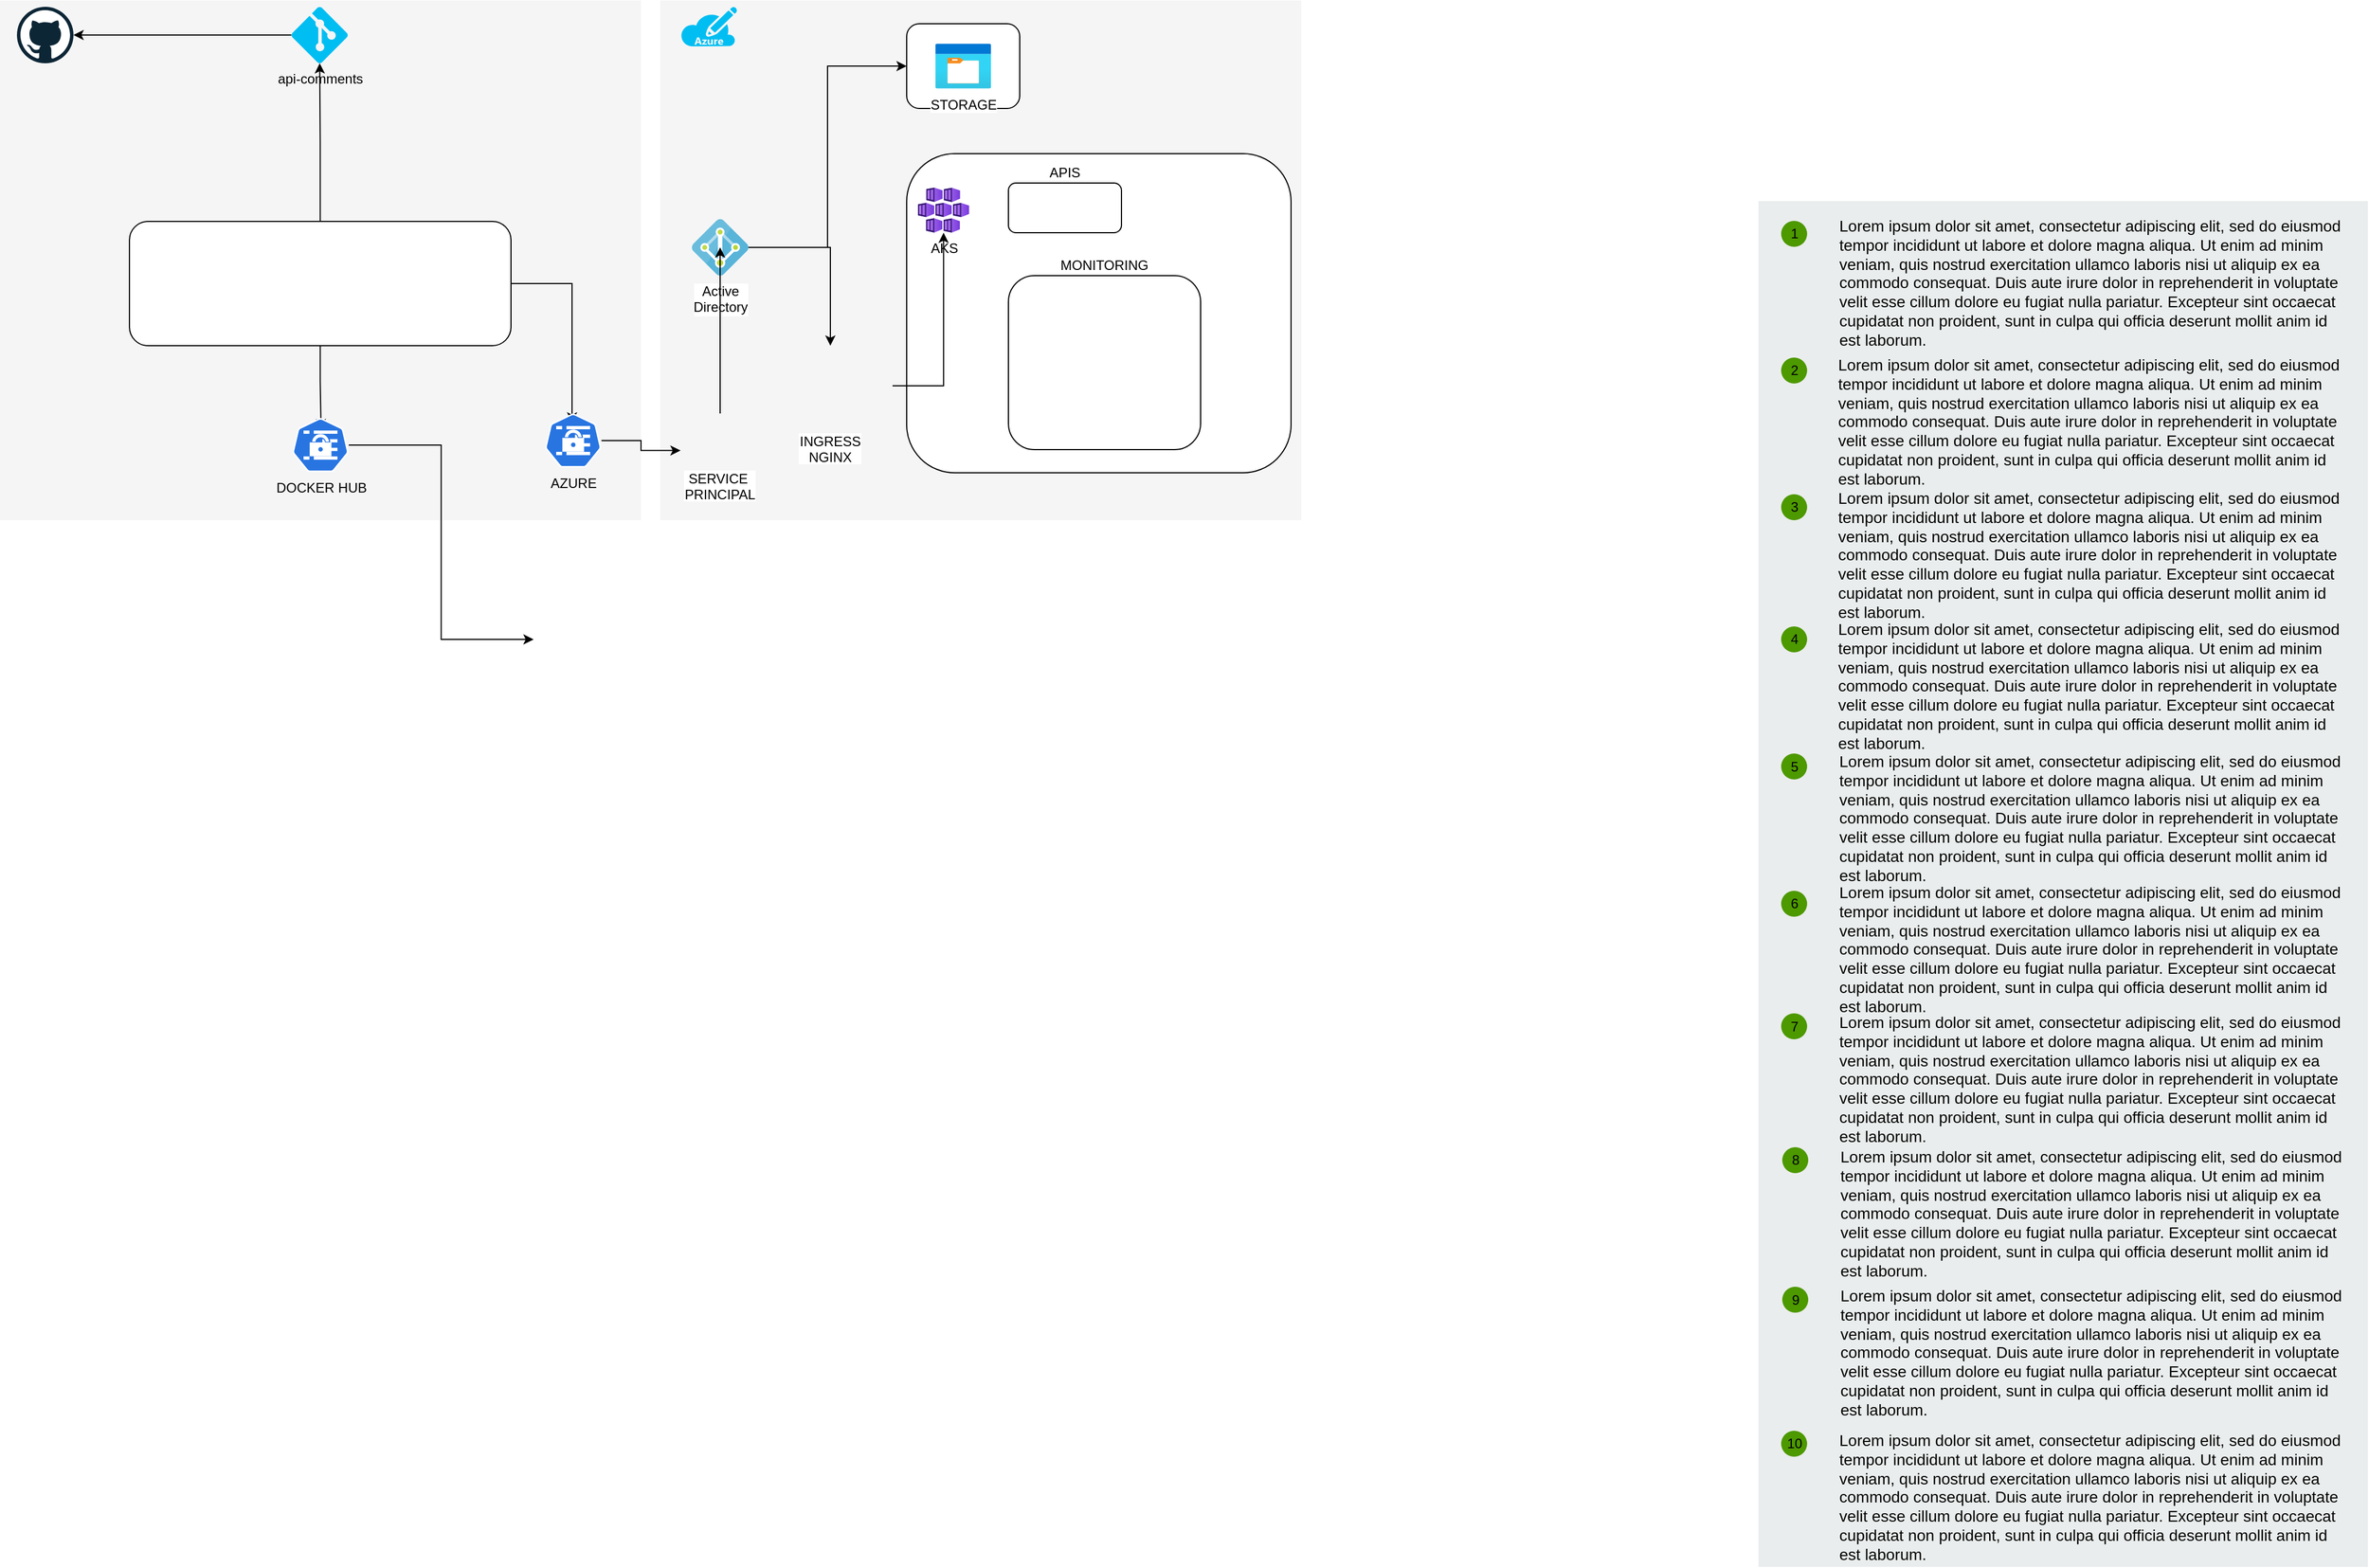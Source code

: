 <mxfile version="13.9.9" type="device"><diagram id="WI9T0HZ2pTsCkuznbFz-" name="Page-1"><mxGraphModel dx="1188" dy="710" grid="1" gridSize="10" guides="1" tooltips="1" connect="1" arrows="1" fold="1" page="1" pageScale="1" pageWidth="1169" pageHeight="827" math="0" shadow="0"><root><mxCell id="0"/><mxCell id="1" parent="0"/><mxCell id="RLjyjs_sm2IHfBNOWAbh-113" value="" style="rounded=0;whiteSpace=wrap;html=1;labelBackgroundColor=#ffffff;fillColor=#f5f5f5;strokeColor=none;fontColor=#333333;" parent="1" vertex="1"><mxGeometry x="602" y="44.5" width="567" height="460" as="geometry"/></mxCell><mxCell id="5kiRc2UnDRP0-VPjlLDN-23" value="" style="rounded=1;whiteSpace=wrap;html=1;" vertex="1" parent="1"><mxGeometry x="820" y="180" width="340" height="282.5" as="geometry"/></mxCell><mxCell id="5kiRc2UnDRP0-VPjlLDN-9" value="" style="rounded=0;whiteSpace=wrap;html=1;labelBackgroundColor=#ffffff;fillColor=#f5f5f5;strokeColor=none;fontColor=#333333;" vertex="1" parent="1"><mxGeometry x="18" y="44.5" width="567" height="460" as="geometry"/></mxCell><mxCell id="5kiRc2UnDRP0-VPjlLDN-27" style="edgeStyle=orthogonalEdgeStyle;rounded=0;orthogonalLoop=1;jettySize=auto;html=1;entryX=0.51;entryY=0.208;entryDx=0;entryDy=0;entryPerimeter=0;" edge="1" parent="1" source="5kiRc2UnDRP0-VPjlLDN-16" target="5kiRc2UnDRP0-VPjlLDN-11"><mxGeometry relative="1" as="geometry"/></mxCell><mxCell id="5kiRc2UnDRP0-VPjlLDN-28" style="edgeStyle=orthogonalEdgeStyle;rounded=0;orthogonalLoop=1;jettySize=auto;html=1;entryX=0.48;entryY=0.167;entryDx=0;entryDy=0;entryPerimeter=0;" edge="1" parent="1" source="5kiRc2UnDRP0-VPjlLDN-16" target="5kiRc2UnDRP0-VPjlLDN-12"><mxGeometry relative="1" as="geometry"/></mxCell><mxCell id="5kiRc2UnDRP0-VPjlLDN-32" style="edgeStyle=orthogonalEdgeStyle;rounded=0;orthogonalLoop=1;jettySize=auto;html=1;" edge="1" parent="1" source="5kiRc2UnDRP0-VPjlLDN-16" target="5kiRc2UnDRP0-VPjlLDN-5"><mxGeometry relative="1" as="geometry"/></mxCell><mxCell id="5kiRc2UnDRP0-VPjlLDN-16" value="" style="rounded=1;whiteSpace=wrap;html=1;" vertex="1" parent="1"><mxGeometry x="132.5" y="240" width="337.5" height="110" as="geometry"/></mxCell><mxCell id="5kiRc2UnDRP0-VPjlLDN-30" style="edgeStyle=orthogonalEdgeStyle;rounded=0;orthogonalLoop=1;jettySize=auto;html=1;entryX=0.5;entryY=0;entryDx=0;entryDy=0;" edge="1" parent="1" source="RLjyjs_sm2IHfBNOWAbh-66" target="5kiRc2UnDRP0-VPjlLDN-37"><mxGeometry relative="1" as="geometry"/></mxCell><mxCell id="5kiRc2UnDRP0-VPjlLDN-31" style="edgeStyle=orthogonalEdgeStyle;rounded=0;orthogonalLoop=1;jettySize=auto;html=1;entryX=0;entryY=0.5;entryDx=0;entryDy=0;" edge="1" parent="1" source="RLjyjs_sm2IHfBNOWAbh-66" target="5kiRc2UnDRP0-VPjlLDN-22"><mxGeometry relative="1" as="geometry"><Array as="points"><mxPoint x="750" y="263"/><mxPoint x="750" y="103"/></Array></mxGeometry></mxCell><mxCell id="RLjyjs_sm2IHfBNOWAbh-66" value="Active&lt;br&gt;Directory" style="aspect=fixed;html=1;perimeter=none;align=center;shadow=0;dashed=0;image;fontSize=12;image=img/lib/mscae/Active_Directory.svg;labelBackgroundColor=#ffffff;fillColor=#4D9900;" parent="1" vertex="1"><mxGeometry x="630" y="238" width="50" height="50" as="geometry"/></mxCell><mxCell id="8DieQMmsyX2rE4fabxvS-1" value="" style="rounded=0;whiteSpace=wrap;html=1;fillColor=#EAEDED;fontSize=22;fontColor=#FFFFFF;strokeColor=none;labelBackgroundColor=none;" parent="1" vertex="1"><mxGeometry x="1573.5" y="222" width="539" height="1209" as="geometry"/></mxCell><mxCell id="8DieQMmsyX2rE4fabxvS-2" value="&lt;span&gt;Lorem ipsum dolor sit amet, consectetur adipiscing elit, sed do eiusmod tempor incididunt ut labore et dolore magna aliqua. Ut enim ad minim veniam, quis nostrud exercitation ullamco laboris nisi ut aliquip ex ea commodo consequat. Duis aute irure dolor in reprehenderit in voluptate velit esse cillum dolore eu fugiat nulla pariatur. Excepteur sint occaecat cupidatat non proident, sunt in culpa qui officia deserunt mollit anim id est laborum.&lt;/span&gt;&lt;br&gt;" style="text;html=1;align=left;verticalAlign=top;spacingTop=-4;fontSize=14;labelBackgroundColor=none;whiteSpace=wrap;" parent="1" vertex="1"><mxGeometry x="1643" y="233" width="449" height="118" as="geometry"/></mxCell><mxCell id="8DieQMmsyX2rE4fabxvS-3" value="&lt;span&gt;Lorem ipsum dolor sit amet, consectetur adipiscing elit, sed do eiusmod tempor incididunt ut labore et dolore magna aliqua. Ut enim ad minim veniam, quis nostrud exercitation ullamco laboris nisi ut aliquip ex ea commodo consequat. Duis aute irure dolor in reprehenderit in voluptate velit esse cillum dolore eu fugiat nulla pariatur. Excepteur sint occaecat cupidatat non proident, sunt in culpa qui officia deserunt mollit anim id est laborum.&lt;/span&gt;&lt;br&gt;" style="text;html=1;align=left;verticalAlign=top;spacingTop=-4;fontSize=14;labelBackgroundColor=none;whiteSpace=wrap;" parent="1" vertex="1"><mxGeometry x="1642" y="356" width="450" height="115" as="geometry"/></mxCell><mxCell id="8DieQMmsyX2rE4fabxvS-4" value="&lt;span&gt;Lorem ipsum dolor sit amet, consectetur adipiscing elit, sed do eiusmod tempor incididunt ut labore et dolore magna aliqua. Ut enim ad minim veniam, quis nostrud exercitation ullamco laboris nisi ut aliquip ex ea commodo consequat. Duis aute irure dolor in reprehenderit in voluptate velit esse cillum dolore eu fugiat nulla pariatur. Excepteur sint occaecat cupidatat non proident, sunt in culpa qui officia deserunt mollit anim id est laborum.&lt;/span&gt;&lt;br&gt;" style="text;html=1;align=left;verticalAlign=top;spacingTop=-4;fontSize=14;labelBackgroundColor=none;whiteSpace=wrap;" parent="1" vertex="1"><mxGeometry x="1642" y="474" width="450" height="117" as="geometry"/></mxCell><mxCell id="8DieQMmsyX2rE4fabxvS-5" value="&lt;span&gt;Lorem ipsum dolor sit amet, consectetur adipiscing elit, sed do eiusmod tempor incididunt ut labore et dolore magna aliqua. Ut enim ad minim veniam, quis nostrud exercitation ullamco laboris nisi ut aliquip ex ea commodo consequat. Duis aute irure dolor in reprehenderit in voluptate velit esse cillum dolore eu fugiat nulla pariatur. Excepteur sint occaecat cupidatat non proident, sunt in culpa qui officia deserunt mollit anim id est laborum.&lt;/span&gt;&lt;br&gt;" style="text;html=1;align=left;verticalAlign=top;spacingTop=-4;fontSize=14;labelBackgroundColor=none;whiteSpace=wrap;" parent="1" vertex="1"><mxGeometry x="1642" y="590" width="450" height="121" as="geometry"/></mxCell><mxCell id="8DieQMmsyX2rE4fabxvS-6" value="&lt;span&gt;Lorem ipsum dolor sit amet, consectetur adipiscing elit, sed do eiusmod tempor incididunt ut labore et dolore magna aliqua. Ut enim ad minim veniam, quis nostrud exercitation ullamco laboris nisi ut aliquip ex ea commodo consequat. Duis aute irure dolor in reprehenderit in voluptate velit esse cillum dolore eu fugiat nulla pariatur. Excepteur sint occaecat cupidatat non proident, sunt in culpa qui officia deserunt mollit anim id est laborum.&lt;/span&gt;&lt;br&gt;" style="text;html=1;align=left;verticalAlign=top;spacingTop=-4;fontSize=14;labelBackgroundColor=none;whiteSpace=wrap;" parent="1" vertex="1"><mxGeometry x="1643" y="707" width="449" height="114" as="geometry"/></mxCell><mxCell id="8DieQMmsyX2rE4fabxvS-7" value="&lt;span&gt;Lorem ipsum dolor sit amet, consectetur adipiscing elit, sed do eiusmod tempor incididunt ut labore et dolore magna aliqua. Ut enim ad minim veniam, quis nostrud exercitation ullamco laboris nisi ut aliquip ex ea commodo consequat. Duis aute irure dolor in reprehenderit in voluptate velit esse cillum dolore eu fugiat nulla pariatur. Excepteur sint occaecat cupidatat non proident, sunt in culpa qui officia deserunt mollit anim id est laborum.&lt;/span&gt;&lt;br&gt;" style="text;html=1;align=left;verticalAlign=top;spacingTop=-4;fontSize=14;labelBackgroundColor=none;whiteSpace=wrap;" parent="1" vertex="1"><mxGeometry x="1643" y="823" width="450" height="118" as="geometry"/></mxCell><mxCell id="8DieQMmsyX2rE4fabxvS-8" value="&lt;span&gt;Lorem ipsum dolor sit amet, consectetur adipiscing elit, sed do eiusmod tempor incididunt ut labore et dolore magna aliqua. Ut enim ad minim veniam, quis nostrud exercitation ullamco laboris nisi ut aliquip ex ea commodo consequat. Duis aute irure dolor in reprehenderit in voluptate velit esse cillum dolore eu fugiat nulla pariatur. Excepteur sint occaecat cupidatat non proident, sunt in culpa qui officia deserunt mollit anim id est laborum.&lt;/span&gt;&lt;br&gt;" style="text;html=1;align=left;verticalAlign=top;spacingTop=-4;fontSize=14;labelBackgroundColor=none;whiteSpace=wrap;" parent="1" vertex="1"><mxGeometry x="1643" y="938" width="449" height="113" as="geometry"/></mxCell><mxCell id="8DieQMmsyX2rE4fabxvS-9" value="1" style="ellipse;whiteSpace=wrap;html=1;aspect=fixed;fillColor=#4D9900;strokeColor=none;labelBackgroundColor=none;" parent="1" vertex="1"><mxGeometry x="1593.5" y="239.5" width="23" height="23" as="geometry"/></mxCell><mxCell id="8DieQMmsyX2rE4fabxvS-10" value="2" style="ellipse;whiteSpace=wrap;html=1;aspect=fixed;fillColor=#4D9900;strokeColor=none;labelBackgroundColor=none;" parent="1" vertex="1"><mxGeometry x="1593.5" y="360.5" width="23" height="23" as="geometry"/></mxCell><mxCell id="8DieQMmsyX2rE4fabxvS-11" value="3" style="ellipse;whiteSpace=wrap;html=1;aspect=fixed;fillColor=#4D9900;strokeColor=none;labelBackgroundColor=none;" parent="1" vertex="1"><mxGeometry x="1593.5" y="481.5" width="23" height="23" as="geometry"/></mxCell><mxCell id="8DieQMmsyX2rE4fabxvS-12" value="4" style="ellipse;whiteSpace=wrap;html=1;aspect=fixed;fillColor=#4D9900;strokeColor=none;labelBackgroundColor=none;" parent="1" vertex="1"><mxGeometry x="1593.5" y="598.5" width="23" height="23" as="geometry"/></mxCell><mxCell id="8DieQMmsyX2rE4fabxvS-13" value="5" style="ellipse;whiteSpace=wrap;html=1;aspect=fixed;fillColor=#4D9900;strokeColor=none;labelBackgroundColor=none;" parent="1" vertex="1"><mxGeometry x="1593.5" y="711" width="23" height="23" as="geometry"/></mxCell><mxCell id="8DieQMmsyX2rE4fabxvS-14" value="6" style="ellipse;whiteSpace=wrap;html=1;aspect=fixed;fillColor=#4D9900;strokeColor=none;labelBackgroundColor=none;" parent="1" vertex="1"><mxGeometry x="1593.5" y="832.5" width="23" height="23" as="geometry"/></mxCell><mxCell id="8DieQMmsyX2rE4fabxvS-15" value="7" style="ellipse;whiteSpace=wrap;html=1;aspect=fixed;fillColor=#4D9900;strokeColor=none;labelBackgroundColor=none;" parent="1" vertex="1"><mxGeometry x="1593.5" y="941" width="23" height="23" as="geometry"/></mxCell><mxCell id="8DieQMmsyX2rE4fabxvS-16" value="&lt;span&gt;Lorem ipsum dolor sit amet, consectetur adipiscing elit, sed do eiusmod tempor incididunt ut labore et dolore magna aliqua. Ut enim ad minim veniam, quis nostrud exercitation ullamco laboris nisi ut aliquip ex ea commodo consequat. Duis aute irure dolor in reprehenderit in voluptate velit esse cillum dolore eu fugiat nulla pariatur. Excepteur sint occaecat cupidatat non proident, sunt in culpa qui officia deserunt mollit anim id est laborum.&lt;/span&gt;&lt;br&gt;" style="text;html=1;align=left;verticalAlign=top;spacingTop=-4;fontSize=14;labelBackgroundColor=none;whiteSpace=wrap;" parent="1" vertex="1"><mxGeometry x="1644" y="1056.5" width="449" height="113" as="geometry"/></mxCell><mxCell id="8DieQMmsyX2rE4fabxvS-17" value="8" style="ellipse;whiteSpace=wrap;html=1;aspect=fixed;fillColor=#4D9900;strokeColor=none;labelBackgroundColor=none;" parent="1" vertex="1"><mxGeometry x="1594.5" y="1059.5" width="23" height="23" as="geometry"/></mxCell><mxCell id="8DieQMmsyX2rE4fabxvS-18" value="&lt;span&gt;Lorem ipsum dolor sit amet, consectetur adipiscing elit, sed do eiusmod tempor incididunt ut labore et dolore magna aliqua. Ut enim ad minim veniam, quis nostrud exercitation ullamco laboris nisi ut aliquip ex ea commodo consequat. Duis aute irure dolor in reprehenderit in voluptate velit esse cillum dolore eu fugiat nulla pariatur. Excepteur sint occaecat cupidatat non proident, sunt in culpa qui officia deserunt mollit anim id est laborum.&lt;/span&gt;&lt;br&gt;" style="text;html=1;align=left;verticalAlign=top;spacingTop=-4;fontSize=14;labelBackgroundColor=none;whiteSpace=wrap;" parent="1" vertex="1"><mxGeometry x="1644" y="1180" width="449" height="113" as="geometry"/></mxCell><mxCell id="8DieQMmsyX2rE4fabxvS-19" value="9" style="ellipse;whiteSpace=wrap;html=1;aspect=fixed;fillColor=#4D9900;strokeColor=none;labelBackgroundColor=none;" parent="1" vertex="1"><mxGeometry x="1594.5" y="1183" width="23" height="23" as="geometry"/></mxCell><mxCell id="8DieQMmsyX2rE4fabxvS-20" value="&lt;span&gt;Lorem ipsum dolor sit amet, consectetur adipiscing elit, sed do eiusmod tempor incididunt ut labore et dolore magna aliqua. Ut enim ad minim veniam, quis nostrud exercitation ullamco laboris nisi ut aliquip ex ea commodo consequat. Duis aute irure dolor in reprehenderit in voluptate velit esse cillum dolore eu fugiat nulla pariatur. Excepteur sint occaecat cupidatat non proident, sunt in culpa qui officia deserunt mollit anim id est laborum.&lt;/span&gt;&lt;br&gt;" style="text;html=1;align=left;verticalAlign=top;spacingTop=-4;fontSize=14;labelBackgroundColor=none;whiteSpace=wrap;" parent="1" vertex="1"><mxGeometry x="1643" y="1307.5" width="449" height="113" as="geometry"/></mxCell><mxCell id="8DieQMmsyX2rE4fabxvS-21" value="10" style="ellipse;whiteSpace=wrap;html=1;aspect=fixed;fillColor=#4D9900;strokeColor=none;labelBackgroundColor=none;" parent="1" vertex="1"><mxGeometry x="1593.5" y="1310.5" width="23" height="23" as="geometry"/></mxCell><mxCell id="5kiRc2UnDRP0-VPjlLDN-10" style="edgeStyle=orthogonalEdgeStyle;rounded=0;orthogonalLoop=1;jettySize=auto;html=1;" edge="1" parent="1" source="5kiRc2UnDRP0-VPjlLDN-5" target="5kiRc2UnDRP0-VPjlLDN-7"><mxGeometry relative="1" as="geometry"/></mxCell><mxCell id="5kiRc2UnDRP0-VPjlLDN-5" value="api-comments" style="verticalLabelPosition=bottom;html=1;verticalAlign=top;align=center;strokeColor=none;fillColor=#00BEF2;shape=mxgraph.azure.git_repository;" vertex="1" parent="1"><mxGeometry x="275.75" y="50" width="50" height="50" as="geometry"/></mxCell><mxCell id="5kiRc2UnDRP0-VPjlLDN-6" value="AKS" style="aspect=fixed;html=1;points=[];align=center;image;fontSize=12;image=img/lib/azure2/compute/Kubernetes_Services.svg;" vertex="1" parent="1"><mxGeometry x="830" y="210" width="45.33" height="40" as="geometry"/></mxCell><mxCell id="5kiRc2UnDRP0-VPjlLDN-7" value="" style="dashed=0;outlineConnect=0;html=1;align=center;labelPosition=center;verticalLabelPosition=bottom;verticalAlign=top;shape=mxgraph.weblogos.github" vertex="1" parent="1"><mxGeometry x="33" y="50" width="50" height="50" as="geometry"/></mxCell><mxCell id="5kiRc2UnDRP0-VPjlLDN-8" value="" style="verticalLabelPosition=bottom;html=1;verticalAlign=top;align=center;strokeColor=none;fillColor=#00BEF2;shape=mxgraph.azure.azure_subscription;" vertex="1" parent="1"><mxGeometry x="620" y="50" width="50" height="35" as="geometry"/></mxCell><mxCell id="5kiRc2UnDRP0-VPjlLDN-26" style="edgeStyle=orthogonalEdgeStyle;rounded=0;orthogonalLoop=1;jettySize=auto;html=1;entryX=0;entryY=0.5;entryDx=0;entryDy=0;" edge="1" parent="1" source="5kiRc2UnDRP0-VPjlLDN-11" target="5kiRc2UnDRP0-VPjlLDN-25"><mxGeometry relative="1" as="geometry"/></mxCell><mxCell id="5kiRc2UnDRP0-VPjlLDN-11" value="DOCKER HUB" style="html=1;dashed=0;whitespace=wrap;fillColor=#2875E2;strokeColor=#ffffff;points=[[0.005,0.63,0],[0.1,0.2,0],[0.9,0.2,0],[0.5,0,0],[0.995,0.63,0],[0.72,0.99,0],[0.5,1,0],[0.28,0.99,0]];shape=mxgraph.kubernetes.icon;prIcon=secret;labelPosition=center;verticalLabelPosition=bottom;align=center;verticalAlign=top;" vertex="1" parent="1"><mxGeometry x="276.5" y="414" width="50" height="48" as="geometry"/></mxCell><mxCell id="5kiRc2UnDRP0-VPjlLDN-29" style="edgeStyle=orthogonalEdgeStyle;rounded=0;orthogonalLoop=1;jettySize=auto;html=1;entryX=0;entryY=0.75;entryDx=0;entryDy=0;" edge="1" parent="1" source="5kiRc2UnDRP0-VPjlLDN-12" target="5kiRc2UnDRP0-VPjlLDN-19"><mxGeometry relative="1" as="geometry"/></mxCell><mxCell id="5kiRc2UnDRP0-VPjlLDN-12" value="AZURE" style="html=1;dashed=0;whitespace=wrap;fillColor=#2875E2;strokeColor=#ffffff;points=[[0.005,0.63,0],[0.1,0.2,0],[0.9,0.2,0],[0.5,0,0],[0.995,0.63,0],[0.72,0.99,0],[0.5,1,0],[0.28,0.99,0]];shape=mxgraph.kubernetes.icon;prIcon=secret;labelPosition=center;verticalLabelPosition=bottom;align=center;verticalAlign=top;" vertex="1" parent="1"><mxGeometry x="500" y="410" width="50" height="48" as="geometry"/></mxCell><mxCell id="5kiRc2UnDRP0-VPjlLDN-15" value="" style="shape=image;verticalLabelPosition=bottom;labelBackgroundColor=#ffffff;verticalAlign=top;aspect=fixed;imageAspect=0;image=https://www.iconarchive.com/download/i149813/simpleicons-team/simple/github-actions.1024.png;" vertex="1" parent="1"><mxGeometry x="160" y="262.5" width="57.5" height="57.5" as="geometry"/></mxCell><mxCell id="5kiRc2UnDRP0-VPjlLDN-17" value="" style="shape=image;verticalLabelPosition=bottom;labelBackgroundColor=#ffffff;verticalAlign=top;aspect=fixed;imageAspect=0;image=https://www.iconarchive.com/download/i149813/simpleicons-team/simple/github-actions.1024.png;" vertex="1" parent="1"><mxGeometry x="260" y="262.5" width="57.5" height="57.5" as="geometry"/></mxCell><mxCell id="5kiRc2UnDRP0-VPjlLDN-18" value="" style="shape=image;verticalLabelPosition=bottom;labelBackgroundColor=#ffffff;verticalAlign=top;aspect=fixed;imageAspect=0;image=https://www.iconarchive.com/download/i149813/simpleicons-team/simple/github-actions.1024.png;" vertex="1" parent="1"><mxGeometry x="360" y="262.5" width="57.5" height="57.5" as="geometry"/></mxCell><mxCell id="5kiRc2UnDRP0-VPjlLDN-21" style="edgeStyle=orthogonalEdgeStyle;rounded=0;orthogonalLoop=1;jettySize=auto;html=1;" edge="1" parent="1" source="5kiRc2UnDRP0-VPjlLDN-19" target="RLjyjs_sm2IHfBNOWAbh-66"><mxGeometry relative="1" as="geometry"/></mxCell><mxCell id="5kiRc2UnDRP0-VPjlLDN-19" value="SERVICE &#10;PRINCIPAL" style="shape=image;verticalLabelPosition=bottom;labelBackgroundColor=#ffffff;verticalAlign=top;aspect=fixed;imageAspect=0;image=https://devblogs.microsoft.com/devops/wp-content/uploads/sites/6/2021/01/sp_midentity_featured.jpg;" vertex="1" parent="1"><mxGeometry x="620" y="410" width="70" height="43.75" as="geometry"/></mxCell><mxCell id="5kiRc2UnDRP0-VPjlLDN-22" value="" style="rounded=1;whiteSpace=wrap;html=1;" vertex="1" parent="1"><mxGeometry x="820" y="65" width="100" height="75" as="geometry"/></mxCell><mxCell id="5kiRc2UnDRP0-VPjlLDN-24" value="STORAGE" style="aspect=fixed;html=1;points=[];align=center;image;fontSize=12;image=img/lib/azure2/general/Storage_Container.svg;" vertex="1" parent="1"><mxGeometry x="845.39" y="82.5" width="49.23" height="40" as="geometry"/></mxCell><mxCell id="5kiRc2UnDRP0-VPjlLDN-25" value="" style="shape=image;verticalLabelPosition=bottom;labelBackgroundColor=#ffffff;verticalAlign=top;aspect=fixed;imageAspect=0;image=https://miro.medium.com/v2/resize:fit:1200/0*sCPc1Ib1zT0Lg1vi.png;" vertex="1" parent="1"><mxGeometry x="490" y="566.51" width="207.5" height="86.99" as="geometry"/></mxCell><mxCell id="5kiRc2UnDRP0-VPjlLDN-33" value="APIS" style="rounded=1;whiteSpace=wrap;html=1;labelPosition=center;verticalLabelPosition=top;align=center;verticalAlign=bottom;" vertex="1" parent="1"><mxGeometry x="910" y="206" width="100" height="44" as="geometry"/></mxCell><mxCell id="5kiRc2UnDRP0-VPjlLDN-34" value="MONITORING" style="rounded=1;whiteSpace=wrap;html=1;labelPosition=center;verticalLabelPosition=top;align=center;verticalAlign=bottom;" vertex="1" parent="1"><mxGeometry x="910" y="288" width="170" height="154" as="geometry"/></mxCell><mxCell id="5kiRc2UnDRP0-VPjlLDN-38" style="edgeStyle=orthogonalEdgeStyle;rounded=0;orthogonalLoop=1;jettySize=auto;html=1;" edge="1" parent="1" source="5kiRc2UnDRP0-VPjlLDN-37" target="5kiRc2UnDRP0-VPjlLDN-6"><mxGeometry relative="1" as="geometry"/></mxCell><mxCell id="5kiRc2UnDRP0-VPjlLDN-37" value="INGRESS&#10;NGINX" style="shape=image;verticalLabelPosition=bottom;labelBackgroundColor=#ffffff;verticalAlign=top;aspect=fixed;imageAspect=0;image=https://www.kindpng.com/picc/m/133-1339176_nginx-ingress-controller-icon-hd-png-download.png;" vertex="1" parent="1"><mxGeometry x="697.5" y="350" width="110" height="70.87" as="geometry"/></mxCell></root></mxGraphModel></diagram></mxfile>